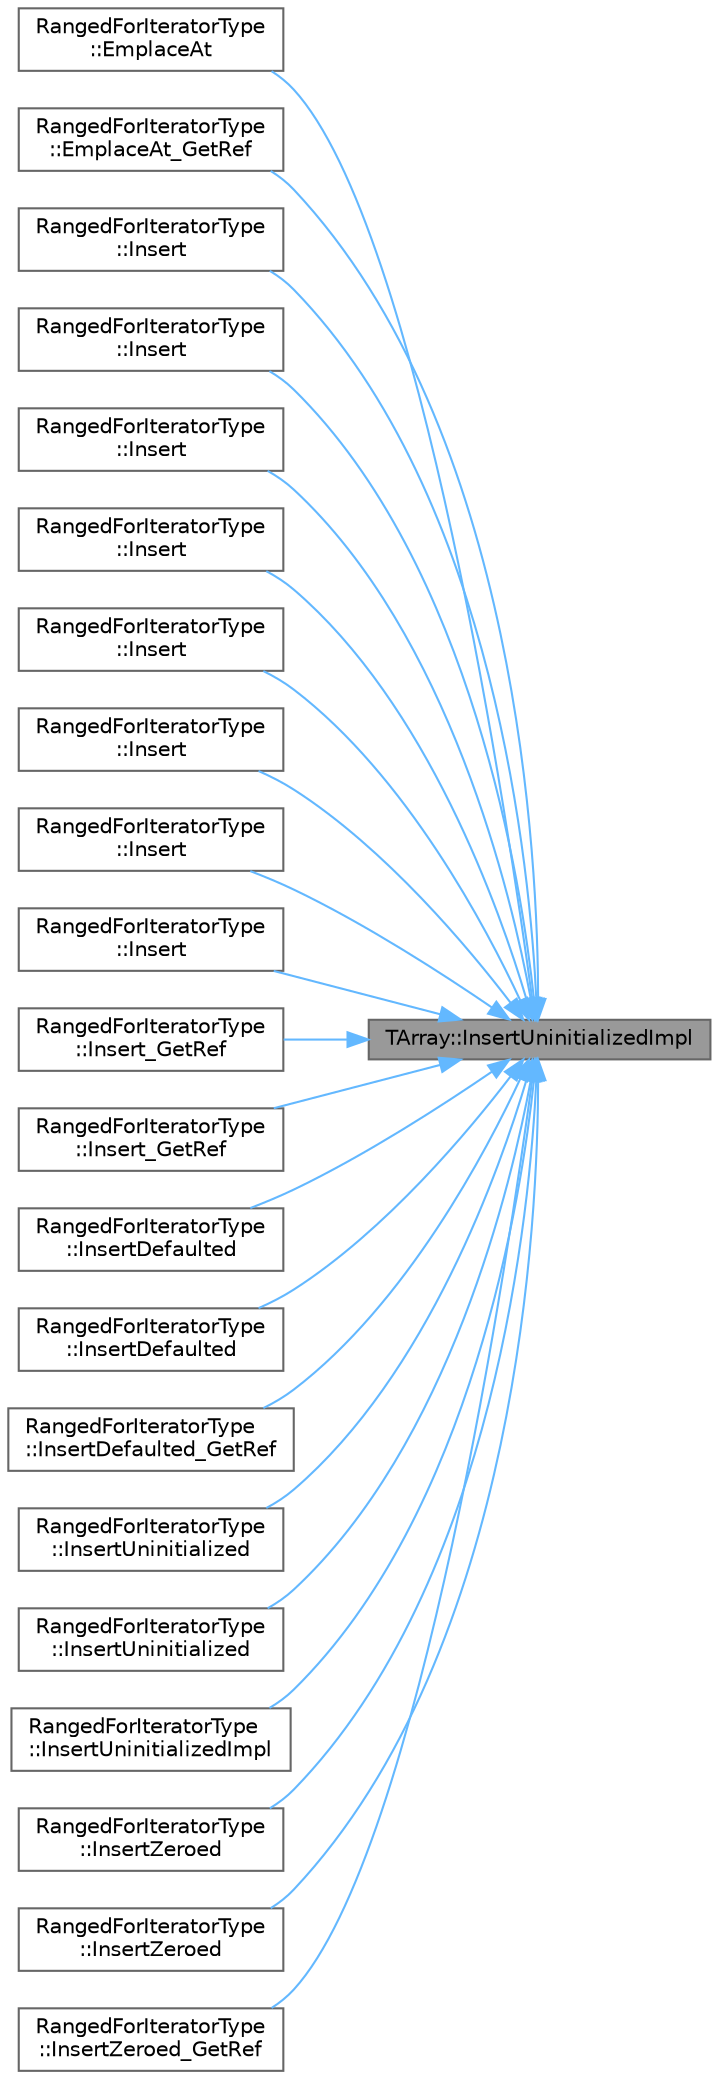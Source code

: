 digraph "TArray::InsertUninitializedImpl"
{
 // INTERACTIVE_SVG=YES
 // LATEX_PDF_SIZE
  bgcolor="transparent";
  edge [fontname=Helvetica,fontsize=10,labelfontname=Helvetica,labelfontsize=10];
  node [fontname=Helvetica,fontsize=10,shape=box,height=0.2,width=0.4];
  rankdir="RL";
  Node1 [id="Node000001",label="TArray::InsertUninitializedImpl",height=0.2,width=0.4,color="gray40", fillcolor="grey60", style="filled", fontcolor="black",tooltip=" "];
  Node1 -> Node2 [id="edge1_Node000001_Node000002",dir="back",color="steelblue1",style="solid",tooltip=" "];
  Node2 [id="Node000002",label="RangedForIteratorType\l::EmplaceAt",height=0.2,width=0.4,color="grey40", fillcolor="white", style="filled",URL="$d4/d52/classTArray.html#ac54ee9a63ad531cdf8fa0bf0526ff224",tooltip=" "];
  Node1 -> Node3 [id="edge2_Node000001_Node000003",dir="back",color="steelblue1",style="solid",tooltip=" "];
  Node3 [id="Node000003",label="RangedForIteratorType\l::EmplaceAt_GetRef",height=0.2,width=0.4,color="grey40", fillcolor="white", style="filled",URL="$d4/d52/classTArray.html#a0cbfc94449a053ec6beea20ad525d0ef",tooltip=" "];
  Node1 -> Node4 [id="edge3_Node000001_Node000004",dir="back",color="steelblue1",style="solid",tooltip=" "];
  Node4 [id="Node000004",label="RangedForIteratorType\l::Insert",height=0.2,width=0.4,color="grey40", fillcolor="white", style="filled",URL="$d4/d52/classTArray.html#a2c8df645db94d187c6d70fb46ff34cd0",tooltip=" "];
  Node1 -> Node5 [id="edge4_Node000001_Node000005",dir="back",color="steelblue1",style="solid",tooltip=" "];
  Node5 [id="Node000005",label="RangedForIteratorType\l::Insert",height=0.2,width=0.4,color="grey40", fillcolor="white", style="filled",URL="$d4/d52/classTArray.html#af4e7fd6fffcc85bf9f033ecea84e45cd",tooltip=" "];
  Node1 -> Node6 [id="edge5_Node000001_Node000006",dir="back",color="steelblue1",style="solid",tooltip=" "];
  Node6 [id="Node000006",label="RangedForIteratorType\l::Insert",height=0.2,width=0.4,color="grey40", fillcolor="white", style="filled",URL="$d4/d52/classTArray.html#afcf3286aa2cf739b0968f64988648511",tooltip=" "];
  Node1 -> Node7 [id="edge6_Node000001_Node000007",dir="back",color="steelblue1",style="solid",tooltip=" "];
  Node7 [id="Node000007",label="RangedForIteratorType\l::Insert",height=0.2,width=0.4,color="grey40", fillcolor="white", style="filled",URL="$d4/d52/classTArray.html#ae7e457a56f5c6080257b3197929606ad",tooltip=" "];
  Node1 -> Node8 [id="edge7_Node000001_Node000008",dir="back",color="steelblue1",style="solid",tooltip=" "];
  Node8 [id="Node000008",label="RangedForIteratorType\l::Insert",height=0.2,width=0.4,color="grey40", fillcolor="white", style="filled",URL="$d4/d52/classTArray.html#ac793f3a64f17df95a45b4139a18a16f8",tooltip=" "];
  Node1 -> Node9 [id="edge8_Node000001_Node000009",dir="back",color="steelblue1",style="solid",tooltip=" "];
  Node9 [id="Node000009",label="RangedForIteratorType\l::Insert",height=0.2,width=0.4,color="grey40", fillcolor="white", style="filled",URL="$d4/d52/classTArray.html#ae13e9368bed0c878a7ef9f49d7748685",tooltip=" "];
  Node1 -> Node10 [id="edge9_Node000001_Node000010",dir="back",color="steelblue1",style="solid",tooltip=" "];
  Node10 [id="Node000010",label="RangedForIteratorType\l::Insert",height=0.2,width=0.4,color="grey40", fillcolor="white", style="filled",URL="$d4/d52/classTArray.html#aaaf34594da06065f24b8ae8ec049fe1c",tooltip=" "];
  Node1 -> Node11 [id="edge10_Node000001_Node000011",dir="back",color="steelblue1",style="solid",tooltip=" "];
  Node11 [id="Node000011",label="RangedForIteratorType\l::Insert",height=0.2,width=0.4,color="grey40", fillcolor="white", style="filled",URL="$d4/d52/classTArray.html#af4522f0f81fdb87f9a532f902eaa7af6",tooltip=" "];
  Node1 -> Node12 [id="edge11_Node000001_Node000012",dir="back",color="steelblue1",style="solid",tooltip=" "];
  Node12 [id="Node000012",label="RangedForIteratorType\l::Insert_GetRef",height=0.2,width=0.4,color="grey40", fillcolor="white", style="filled",URL="$d4/d52/classTArray.html#a5bc4b2836bd8ee3aa402504c615cff84",tooltip=" "];
  Node1 -> Node13 [id="edge12_Node000001_Node000013",dir="back",color="steelblue1",style="solid",tooltip=" "];
  Node13 [id="Node000013",label="RangedForIteratorType\l::Insert_GetRef",height=0.2,width=0.4,color="grey40", fillcolor="white", style="filled",URL="$d4/d52/classTArray.html#adc80e5a18f7fe6f1e600860ad2a9840a",tooltip=" "];
  Node1 -> Node14 [id="edge13_Node000001_Node000014",dir="back",color="steelblue1",style="solid",tooltip=" "];
  Node14 [id="Node000014",label="RangedForIteratorType\l::InsertDefaulted",height=0.2,width=0.4,color="grey40", fillcolor="white", style="filled",URL="$d4/d52/classTArray.html#a41524a322a5c6bc4d5be33f3b0a687a7",tooltip=" "];
  Node1 -> Node15 [id="edge14_Node000001_Node000015",dir="back",color="steelblue1",style="solid",tooltip=" "];
  Node15 [id="Node000015",label="RangedForIteratorType\l::InsertDefaulted",height=0.2,width=0.4,color="grey40", fillcolor="white", style="filled",URL="$d4/d52/classTArray.html#a55eb864b40c473a8be7178016b7a22e5",tooltip=" "];
  Node1 -> Node16 [id="edge15_Node000001_Node000016",dir="back",color="steelblue1",style="solid",tooltip=" "];
  Node16 [id="Node000016",label="RangedForIteratorType\l::InsertDefaulted_GetRef",height=0.2,width=0.4,color="grey40", fillcolor="white", style="filled",URL="$d4/d52/classTArray.html#a5969da7fe936e9ca036eed79d2ddf842",tooltip=" "];
  Node1 -> Node17 [id="edge16_Node000001_Node000017",dir="back",color="steelblue1",style="solid",tooltip=" "];
  Node17 [id="Node000017",label="RangedForIteratorType\l::InsertUninitialized",height=0.2,width=0.4,color="grey40", fillcolor="white", style="filled",URL="$d4/d52/classTArray.html#a9d7fb6ad6c8ae329f6883f0627107b75",tooltip=" "];
  Node1 -> Node18 [id="edge17_Node000001_Node000018",dir="back",color="steelblue1",style="solid",tooltip=" "];
  Node18 [id="Node000018",label="RangedForIteratorType\l::InsertUninitialized",height=0.2,width=0.4,color="grey40", fillcolor="white", style="filled",URL="$d4/d52/classTArray.html#a790cfcb6c0ce74eb499cd5d375b53715",tooltip=" "];
  Node1 -> Node19 [id="edge18_Node000001_Node000019",dir="back",color="steelblue1",style="solid",tooltip=" "];
  Node19 [id="Node000019",label="RangedForIteratorType\l::InsertUninitializedImpl",height=0.2,width=0.4,color="grey40", fillcolor="white", style="filled",URL="$d4/d52/classTArray.html#aeef6401069a23398191c78ae78c9cfeb",tooltip=" "];
  Node1 -> Node20 [id="edge19_Node000001_Node000020",dir="back",color="steelblue1",style="solid",tooltip=" "];
  Node20 [id="Node000020",label="RangedForIteratorType\l::InsertZeroed",height=0.2,width=0.4,color="grey40", fillcolor="white", style="filled",URL="$d4/d52/classTArray.html#a2cafb168a628039637171334f5e95c46",tooltip=" "];
  Node1 -> Node21 [id="edge20_Node000001_Node000021",dir="back",color="steelblue1",style="solid",tooltip=" "];
  Node21 [id="Node000021",label="RangedForIteratorType\l::InsertZeroed",height=0.2,width=0.4,color="grey40", fillcolor="white", style="filled",URL="$d4/d52/classTArray.html#ad8cb2ec96fee2d4812defecfd6cb6401",tooltip=" "];
  Node1 -> Node22 [id="edge21_Node000001_Node000022",dir="back",color="steelblue1",style="solid",tooltip=" "];
  Node22 [id="Node000022",label="RangedForIteratorType\l::InsertZeroed_GetRef",height=0.2,width=0.4,color="grey40", fillcolor="white", style="filled",URL="$d4/d52/classTArray.html#ab6ddc8430a79df599d39f047ff94b587",tooltip=" "];
}
